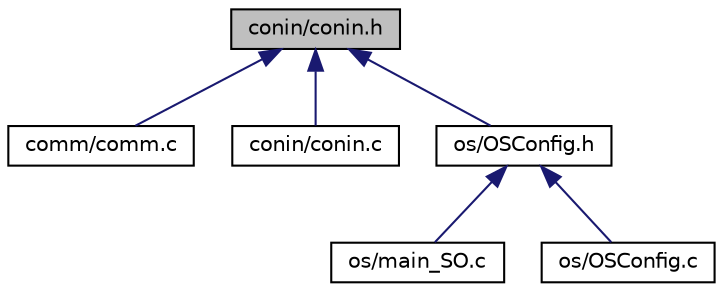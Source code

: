 digraph "conin/conin.h"
{
  edge [fontname="Helvetica",fontsize="10",labelfontname="Helvetica",labelfontsize="10"];
  node [fontname="Helvetica",fontsize="10",shape=record];
  Node1 [label="conin/conin.h",height=0.2,width=0.4,color="black", fillcolor="grey75", style="filled", fontcolor="black"];
  Node1 -> Node2 [dir="back",color="midnightblue",fontsize="10",style="solid"];
  Node2 [label="comm/comm.c",height=0.2,width=0.4,color="black", fillcolor="white", style="filled",URL="$comm_8c.html",tooltip="File containing communication protocol between matlab and microcontroller. "];
  Node1 -> Node3 [dir="back",color="midnightblue",fontsize="10",style="solid"];
  Node3 [label="conin/conin.c",height=0.2,width=0.4,color="black", fillcolor="white", style="filled",URL="$conin_8c.html",tooltip="File containing common definitions for all project. "];
  Node1 -> Node4 [dir="back",color="midnightblue",fontsize="10",style="solid"];
  Node4 [label="os/OSConfig.h",height=0.2,width=0.4,color="black", fillcolor="white", style="filled",URL="$_o_s_config_8h.html"];
  Node4 -> Node5 [dir="back",color="midnightblue",fontsize="10",style="solid"];
  Node5 [label="os/main_SO.c",height=0.2,width=0.4,color="black", fillcolor="white", style="filled",URL="$main___s_o_8c.html"];
  Node4 -> Node6 [dir="back",color="midnightblue",fontsize="10",style="solid"];
  Node6 [label="os/OSConfig.c",height=0.2,width=0.4,color="black", fillcolor="white", style="filled",URL="$_o_s_config_8c.html"];
}
